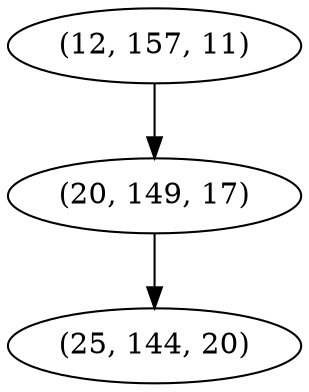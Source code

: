 digraph tree {
    "(12, 157, 11)";
    "(20, 149, 17)";
    "(25, 144, 20)";
    "(12, 157, 11)" -> "(20, 149, 17)";
    "(20, 149, 17)" -> "(25, 144, 20)";
}
